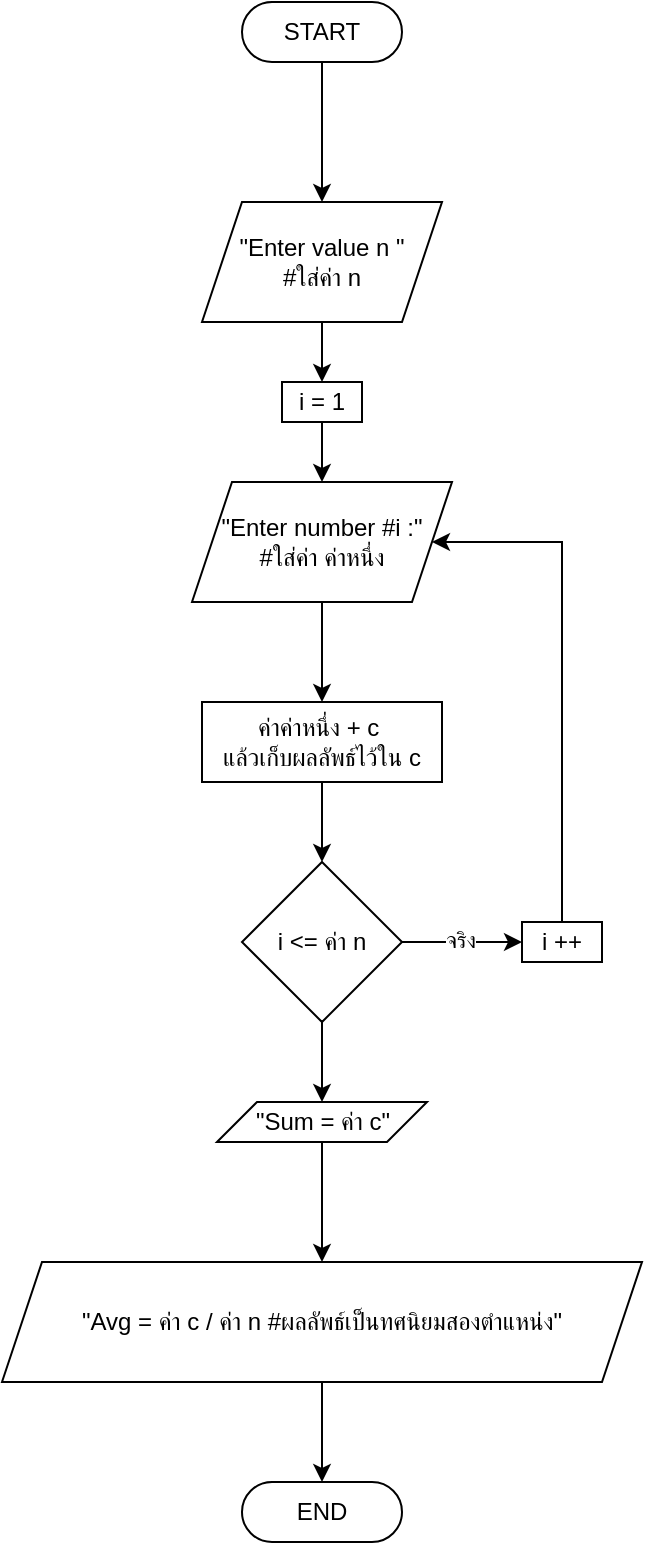 <mxfile version="24.7.17">
  <diagram name="Page-1" id="nk33O3myFzExoFOTdXr2">
    <mxGraphModel dx="875" dy="524" grid="1" gridSize="10" guides="1" tooltips="1" connect="1" arrows="1" fold="1" page="1" pageScale="1" pageWidth="850" pageHeight="1100" math="0" shadow="0">
      <root>
        <mxCell id="0" />
        <mxCell id="1" parent="0" />
        <mxCell id="H_XrXMkxwJX65Zi78Sdi-2" value="" style="edgeStyle=orthogonalEdgeStyle;rounded=0;orthogonalLoop=1;jettySize=auto;html=1;" edge="1" parent="1" source="UBjv-P3hsI7ne-E2DAJY-2" target="H_XrXMkxwJX65Zi78Sdi-1">
          <mxGeometry relative="1" as="geometry" />
        </mxCell>
        <mxCell id="UBjv-P3hsI7ne-E2DAJY-2" value="START" style="rounded=1;whiteSpace=wrap;html=1;arcSize=50;" parent="1" vertex="1">
          <mxGeometry x="360" y="10" width="80" height="30" as="geometry" />
        </mxCell>
        <mxCell id="UBjv-P3hsI7ne-E2DAJY-3" value="END" style="rounded=1;whiteSpace=wrap;html=1;arcSize=50;" parent="1" vertex="1">
          <mxGeometry x="360" y="750" width="80" height="30" as="geometry" />
        </mxCell>
        <mxCell id="H_XrXMkxwJX65Zi78Sdi-4" value="" style="edgeStyle=orthogonalEdgeStyle;rounded=0;orthogonalLoop=1;jettySize=auto;html=1;" edge="1" parent="1" source="H_XrXMkxwJX65Zi78Sdi-1" target="H_XrXMkxwJX65Zi78Sdi-3">
          <mxGeometry relative="1" as="geometry" />
        </mxCell>
        <mxCell id="H_XrXMkxwJX65Zi78Sdi-1" value="&quot;Enter value n &quot;&lt;div&gt;#ใส่ค่า n&lt;/div&gt;" style="shape=parallelogram;perimeter=parallelogramPerimeter;whiteSpace=wrap;html=1;fixedSize=1;" vertex="1" parent="1">
          <mxGeometry x="340" y="110" width="120" height="60" as="geometry" />
        </mxCell>
        <mxCell id="H_XrXMkxwJX65Zi78Sdi-6" value="" style="edgeStyle=orthogonalEdgeStyle;rounded=0;orthogonalLoop=1;jettySize=auto;html=1;" edge="1" parent="1" source="H_XrXMkxwJX65Zi78Sdi-3" target="H_XrXMkxwJX65Zi78Sdi-5">
          <mxGeometry relative="1" as="geometry" />
        </mxCell>
        <mxCell id="H_XrXMkxwJX65Zi78Sdi-3" value="i = 1" style="whiteSpace=wrap;html=1;" vertex="1" parent="1">
          <mxGeometry x="380" y="200" width="40" height="20" as="geometry" />
        </mxCell>
        <mxCell id="H_XrXMkxwJX65Zi78Sdi-15" value="" style="edgeStyle=orthogonalEdgeStyle;rounded=0;orthogonalLoop=1;jettySize=auto;html=1;" edge="1" parent="1" source="H_XrXMkxwJX65Zi78Sdi-5" target="H_XrXMkxwJX65Zi78Sdi-14">
          <mxGeometry relative="1" as="geometry" />
        </mxCell>
        <mxCell id="H_XrXMkxwJX65Zi78Sdi-5" value="&quot;Enter number #i :&quot;&lt;div&gt;#ใส่ค่า ค่าหนึ่ง&lt;/div&gt;" style="shape=parallelogram;perimeter=parallelogramPerimeter;whiteSpace=wrap;html=1;fixedSize=1;" vertex="1" parent="1">
          <mxGeometry x="335" y="250" width="130" height="60" as="geometry" />
        </mxCell>
        <mxCell id="H_XrXMkxwJX65Zi78Sdi-10" style="edgeStyle=orthogonalEdgeStyle;rounded=0;orthogonalLoop=1;jettySize=auto;html=1;" edge="1" parent="1" source="H_XrXMkxwJX65Zi78Sdi-7" target="H_XrXMkxwJX65Zi78Sdi-11">
          <mxGeometry relative="1" as="geometry">
            <mxPoint x="510" y="400" as="targetPoint" />
          </mxGeometry>
        </mxCell>
        <mxCell id="H_XrXMkxwJX65Zi78Sdi-13" value="จริง" style="edgeLabel;html=1;align=center;verticalAlign=middle;resizable=0;points=[];" vertex="1" connectable="0" parent="H_XrXMkxwJX65Zi78Sdi-10">
          <mxGeometry x="-0.032" y="1" relative="1" as="geometry">
            <mxPoint as="offset" />
          </mxGeometry>
        </mxCell>
        <mxCell id="H_XrXMkxwJX65Zi78Sdi-18" value="" style="edgeStyle=orthogonalEdgeStyle;rounded=0;orthogonalLoop=1;jettySize=auto;html=1;" edge="1" parent="1" source="H_XrXMkxwJX65Zi78Sdi-7" target="H_XrXMkxwJX65Zi78Sdi-17">
          <mxGeometry relative="1" as="geometry" />
        </mxCell>
        <mxCell id="H_XrXMkxwJX65Zi78Sdi-7" value="i &amp;lt;= ค่า n" style="rhombus;whiteSpace=wrap;html=1;" vertex="1" parent="1">
          <mxGeometry x="360" y="440" width="80" height="80" as="geometry" />
        </mxCell>
        <mxCell id="H_XrXMkxwJX65Zi78Sdi-12" style="edgeStyle=orthogonalEdgeStyle;rounded=0;orthogonalLoop=1;jettySize=auto;html=1;entryX=1;entryY=0.5;entryDx=0;entryDy=0;" edge="1" parent="1" source="H_XrXMkxwJX65Zi78Sdi-11" target="H_XrXMkxwJX65Zi78Sdi-5">
          <mxGeometry relative="1" as="geometry">
            <Array as="points">
              <mxPoint x="520" y="280" />
            </Array>
          </mxGeometry>
        </mxCell>
        <mxCell id="H_XrXMkxwJX65Zi78Sdi-11" value="i ++" style="rounded=0;whiteSpace=wrap;html=1;" vertex="1" parent="1">
          <mxGeometry x="500" y="470" width="40" height="20" as="geometry" />
        </mxCell>
        <mxCell id="H_XrXMkxwJX65Zi78Sdi-16" value="" style="edgeStyle=orthogonalEdgeStyle;rounded=0;orthogonalLoop=1;jettySize=auto;html=1;" edge="1" parent="1" source="H_XrXMkxwJX65Zi78Sdi-14" target="H_XrXMkxwJX65Zi78Sdi-7">
          <mxGeometry relative="1" as="geometry" />
        </mxCell>
        <mxCell id="H_XrXMkxwJX65Zi78Sdi-14" value="ค่าค่าหนึ่ง + c&amp;nbsp;&lt;div&gt;แล้ว&lt;span style=&quot;background-color: initial;&quot;&gt;เก็บผลลัพธ์ไว้ใน c&lt;/span&gt;&lt;/div&gt;" style="whiteSpace=wrap;html=1;" vertex="1" parent="1">
          <mxGeometry x="340" y="360" width="120" height="40" as="geometry" />
        </mxCell>
        <mxCell id="H_XrXMkxwJX65Zi78Sdi-22" value="" style="edgeStyle=orthogonalEdgeStyle;rounded=0;orthogonalLoop=1;jettySize=auto;html=1;" edge="1" parent="1" source="H_XrXMkxwJX65Zi78Sdi-17" target="H_XrXMkxwJX65Zi78Sdi-21">
          <mxGeometry relative="1" as="geometry" />
        </mxCell>
        <mxCell id="H_XrXMkxwJX65Zi78Sdi-17" value="&quot;Sum = ค่า c&quot;" style="shape=parallelogram;perimeter=parallelogramPerimeter;whiteSpace=wrap;html=1;fixedSize=1;" vertex="1" parent="1">
          <mxGeometry x="347.5" y="560" width="105" height="20" as="geometry" />
        </mxCell>
        <mxCell id="H_XrXMkxwJX65Zi78Sdi-23" value="" style="edgeStyle=orthogonalEdgeStyle;rounded=0;orthogonalLoop=1;jettySize=auto;html=1;" edge="1" parent="1" source="H_XrXMkxwJX65Zi78Sdi-21" target="UBjv-P3hsI7ne-E2DAJY-3">
          <mxGeometry relative="1" as="geometry" />
        </mxCell>
        <mxCell id="H_XrXMkxwJX65Zi78Sdi-21" value="&quot;Avg = ค่า c / ค่า n #ผลลัพธ์เป็นทศนิยมสองตำแหน่ง&quot;" style="shape=parallelogram;perimeter=parallelogramPerimeter;whiteSpace=wrap;html=1;fixedSize=1;" vertex="1" parent="1">
          <mxGeometry x="240" y="640" width="320" height="60" as="geometry" />
        </mxCell>
      </root>
    </mxGraphModel>
  </diagram>
</mxfile>
